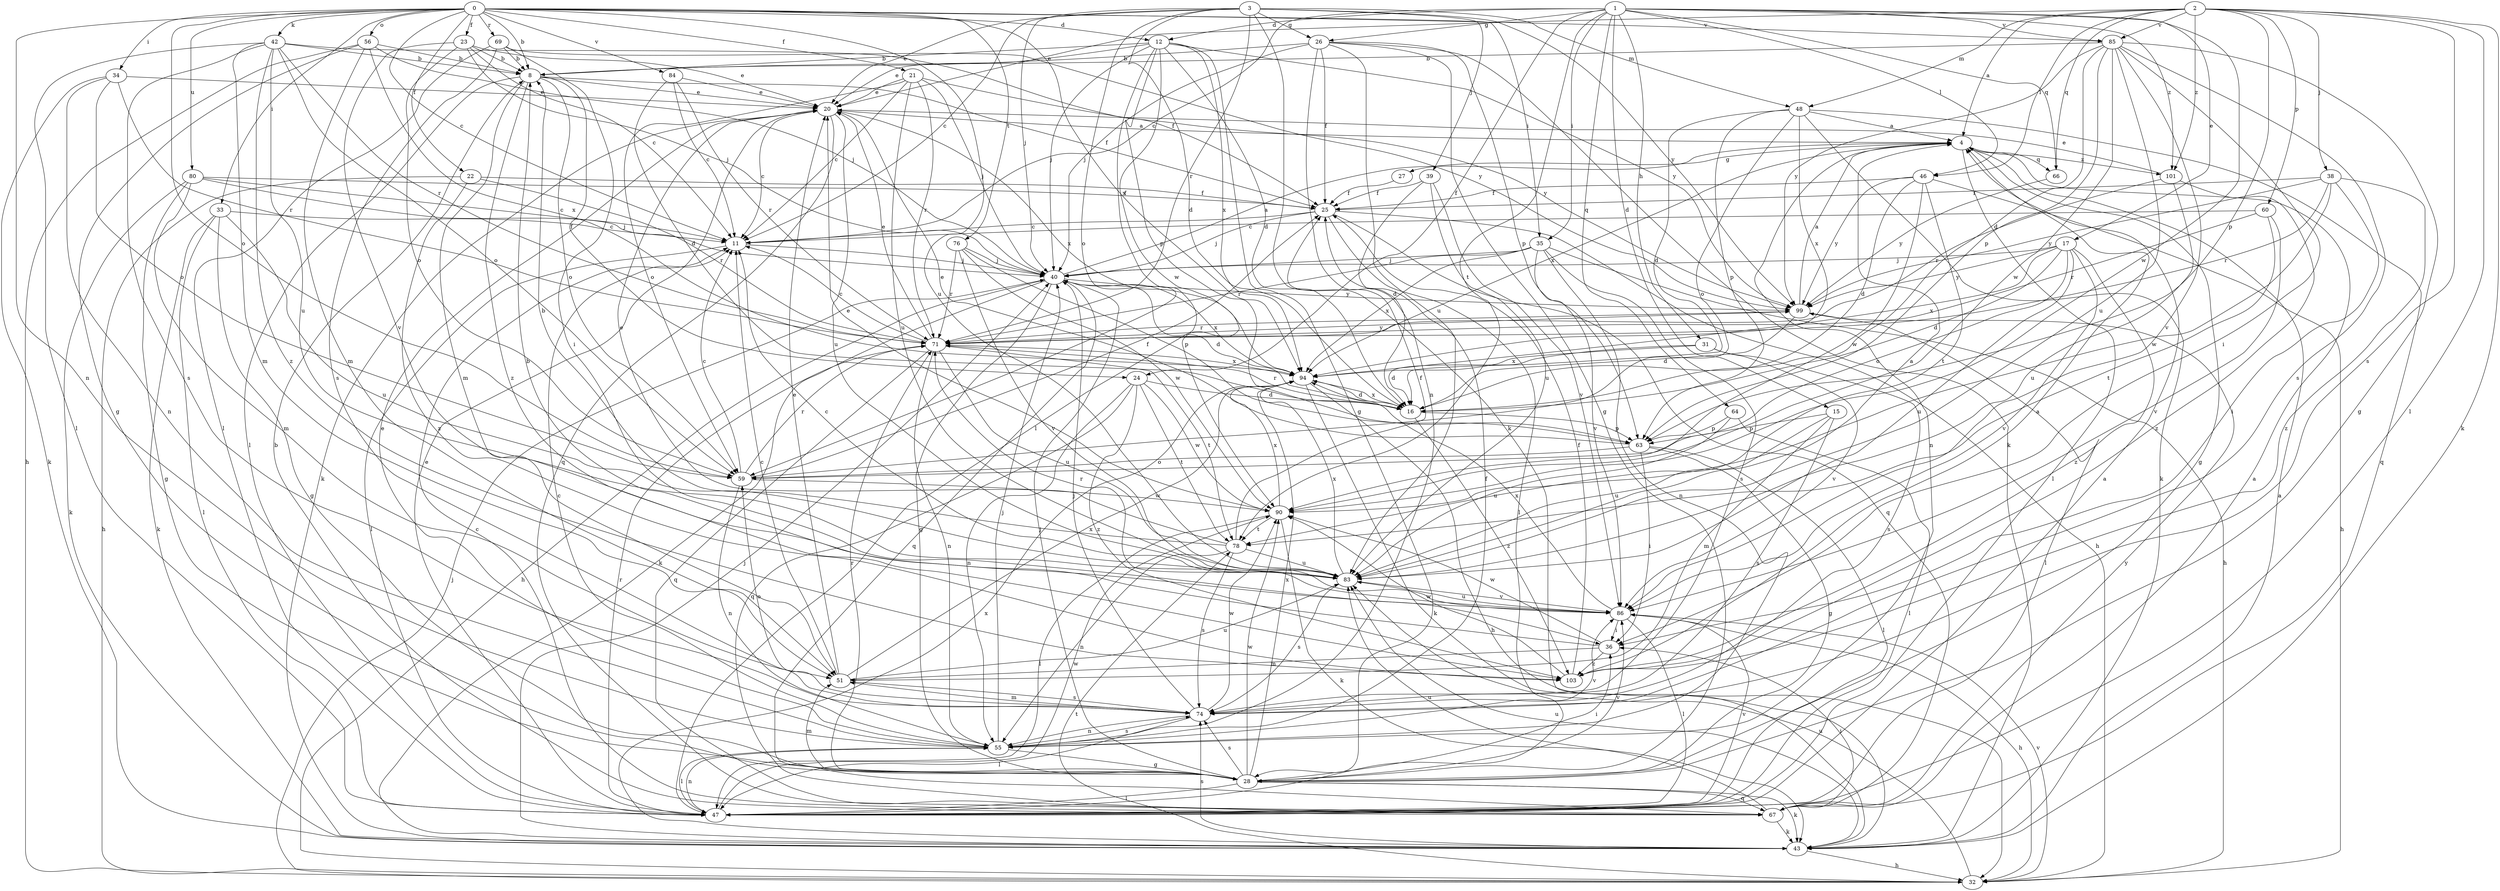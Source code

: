 strict digraph  {
0;
1;
2;
3;
4;
8;
11;
12;
15;
16;
17;
20;
21;
22;
23;
24;
25;
26;
27;
28;
31;
32;
33;
34;
35;
36;
38;
39;
40;
42;
43;
46;
47;
48;
51;
55;
56;
59;
60;
63;
64;
66;
67;
69;
71;
74;
76;
78;
80;
83;
84;
85;
86;
90;
94;
99;
101;
103;
0 -> 8  [label=b];
0 -> 11  [label=c];
0 -> 12  [label=d];
0 -> 21  [label=f];
0 -> 22  [label=f];
0 -> 23  [label=f];
0 -> 33  [label=i];
0 -> 34  [label=i];
0 -> 35  [label=i];
0 -> 42  [label=k];
0 -> 55  [label=n];
0 -> 56  [label=o];
0 -> 59  [label=o];
0 -> 69  [label=r];
0 -> 76  [label=t];
0 -> 80  [label=u];
0 -> 83  [label=u];
0 -> 84  [label=v];
0 -> 85  [label=v];
0 -> 94  [label=x];
1 -> 11  [label=c];
1 -> 12  [label=d];
1 -> 15  [label=d];
1 -> 17  [label=e];
1 -> 24  [label=f];
1 -> 26  [label=g];
1 -> 31  [label=h];
1 -> 35  [label=i];
1 -> 46  [label=l];
1 -> 64  [label=q];
1 -> 66  [label=q];
1 -> 78  [label=t];
1 -> 85  [label=v];
1 -> 90  [label=w];
1 -> 101  [label=z];
2 -> 4  [label=a];
2 -> 20  [label=e];
2 -> 38  [label=j];
2 -> 43  [label=k];
2 -> 46  [label=l];
2 -> 47  [label=l];
2 -> 48  [label=m];
2 -> 60  [label=p];
2 -> 63  [label=p];
2 -> 66  [label=q];
2 -> 74  [label=s];
2 -> 85  [label=v];
2 -> 101  [label=z];
3 -> 11  [label=c];
3 -> 16  [label=d];
3 -> 20  [label=e];
3 -> 26  [label=g];
3 -> 39  [label=j];
3 -> 40  [label=j];
3 -> 43  [label=k];
3 -> 48  [label=m];
3 -> 59  [label=o];
3 -> 71  [label=r];
3 -> 99  [label=y];
4 -> 27  [label=g];
4 -> 28  [label=g];
4 -> 47  [label=l];
4 -> 55  [label=n];
4 -> 66  [label=q];
4 -> 94  [label=x];
4 -> 101  [label=z];
8 -> 20  [label=e];
8 -> 24  [label=f];
8 -> 25  [label=f];
8 -> 47  [label=l];
8 -> 51  [label=m];
8 -> 59  [label=o];
8 -> 103  [label=z];
11 -> 40  [label=j];
11 -> 47  [label=l];
12 -> 8  [label=b];
12 -> 16  [label=d];
12 -> 20  [label=e];
12 -> 28  [label=g];
12 -> 40  [label=j];
12 -> 47  [label=l];
12 -> 63  [label=p];
12 -> 90  [label=w];
12 -> 94  [label=x];
12 -> 99  [label=y];
15 -> 51  [label=m];
15 -> 63  [label=p];
15 -> 74  [label=s];
15 -> 83  [label=u];
16 -> 63  [label=p];
16 -> 71  [label=r];
16 -> 94  [label=x];
16 -> 103  [label=z];
17 -> 16  [label=d];
17 -> 40  [label=j];
17 -> 59  [label=o];
17 -> 83  [label=u];
17 -> 86  [label=v];
17 -> 94  [label=x];
17 -> 99  [label=y];
17 -> 103  [label=z];
20 -> 4  [label=a];
20 -> 11  [label=c];
20 -> 43  [label=k];
20 -> 67  [label=q];
20 -> 83  [label=u];
20 -> 94  [label=x];
21 -> 11  [label=c];
21 -> 20  [label=e];
21 -> 40  [label=j];
21 -> 59  [label=o];
21 -> 71  [label=r];
21 -> 83  [label=u];
21 -> 99  [label=y];
22 -> 25  [label=f];
22 -> 32  [label=h];
22 -> 71  [label=r];
22 -> 103  [label=z];
23 -> 8  [label=b];
23 -> 11  [label=c];
23 -> 20  [label=e];
23 -> 40  [label=j];
23 -> 59  [label=o];
23 -> 86  [label=v];
24 -> 16  [label=d];
24 -> 55  [label=n];
24 -> 67  [label=q];
24 -> 78  [label=t];
24 -> 90  [label=w];
24 -> 103  [label=z];
25 -> 11  [label=c];
25 -> 32  [label=h];
25 -> 40  [label=j];
25 -> 47  [label=l];
25 -> 67  [label=q];
26 -> 8  [label=b];
26 -> 25  [label=f];
26 -> 28  [label=g];
26 -> 40  [label=j];
26 -> 43  [label=k];
26 -> 55  [label=n];
26 -> 63  [label=p];
26 -> 83  [label=u];
27 -> 25  [label=f];
28 -> 36  [label=i];
28 -> 40  [label=j];
28 -> 43  [label=k];
28 -> 47  [label=l];
28 -> 51  [label=m];
28 -> 67  [label=q];
28 -> 71  [label=r];
28 -> 74  [label=s];
28 -> 86  [label=v];
28 -> 90  [label=w];
28 -> 94  [label=x];
31 -> 16  [label=d];
31 -> 74  [label=s];
31 -> 86  [label=v];
31 -> 94  [label=x];
32 -> 40  [label=j];
32 -> 78  [label=t];
32 -> 83  [label=u];
32 -> 86  [label=v];
33 -> 11  [label=c];
33 -> 28  [label=g];
33 -> 43  [label=k];
33 -> 47  [label=l];
33 -> 83  [label=u];
34 -> 20  [label=e];
34 -> 43  [label=k];
34 -> 55  [label=n];
34 -> 59  [label=o];
34 -> 71  [label=r];
35 -> 32  [label=h];
35 -> 40  [label=j];
35 -> 55  [label=n];
35 -> 71  [label=r];
35 -> 74  [label=s];
35 -> 86  [label=v];
35 -> 94  [label=x];
36 -> 8  [label=b];
36 -> 51  [label=m];
36 -> 90  [label=w];
36 -> 103  [label=z];
38 -> 25  [label=f];
38 -> 36  [label=i];
38 -> 71  [label=r];
38 -> 90  [label=w];
38 -> 99  [label=y];
38 -> 103  [label=z];
39 -> 16  [label=d];
39 -> 25  [label=f];
39 -> 83  [label=u];
39 -> 86  [label=v];
40 -> 4  [label=a];
40 -> 16  [label=d];
40 -> 28  [label=g];
40 -> 32  [label=h];
40 -> 43  [label=k];
40 -> 67  [label=q];
40 -> 94  [label=x];
40 -> 99  [label=y];
42 -> 8  [label=b];
42 -> 25  [label=f];
42 -> 47  [label=l];
42 -> 51  [label=m];
42 -> 59  [label=o];
42 -> 71  [label=r];
42 -> 74  [label=s];
42 -> 83  [label=u];
42 -> 103  [label=z];
43 -> 4  [label=a];
43 -> 32  [label=h];
43 -> 40  [label=j];
43 -> 74  [label=s];
43 -> 83  [label=u];
43 -> 94  [label=x];
46 -> 16  [label=d];
46 -> 25  [label=f];
46 -> 32  [label=h];
46 -> 78  [label=t];
46 -> 90  [label=w];
46 -> 99  [label=y];
47 -> 4  [label=a];
47 -> 20  [label=e];
47 -> 55  [label=n];
47 -> 71  [label=r];
47 -> 86  [label=v];
47 -> 90  [label=w];
48 -> 4  [label=a];
48 -> 16  [label=d];
48 -> 43  [label=k];
48 -> 59  [label=o];
48 -> 63  [label=p];
48 -> 67  [label=q];
48 -> 94  [label=x];
51 -> 11  [label=c];
51 -> 20  [label=e];
51 -> 74  [label=s];
51 -> 83  [label=u];
51 -> 94  [label=x];
55 -> 11  [label=c];
55 -> 20  [label=e];
55 -> 25  [label=f];
55 -> 28  [label=g];
55 -> 40  [label=j];
55 -> 47  [label=l];
55 -> 74  [label=s];
55 -> 86  [label=v];
56 -> 8  [label=b];
56 -> 28  [label=g];
56 -> 32  [label=h];
56 -> 40  [label=j];
56 -> 51  [label=m];
56 -> 94  [label=x];
59 -> 11  [label=c];
59 -> 25  [label=f];
59 -> 55  [label=n];
59 -> 71  [label=r];
59 -> 90  [label=w];
60 -> 11  [label=c];
60 -> 71  [label=r];
60 -> 78  [label=t];
60 -> 86  [label=v];
63 -> 20  [label=e];
63 -> 28  [label=g];
63 -> 36  [label=i];
63 -> 47  [label=l];
63 -> 59  [label=o];
64 -> 47  [label=l];
64 -> 63  [label=p];
64 -> 83  [label=u];
66 -> 99  [label=y];
67 -> 4  [label=a];
67 -> 8  [label=b];
67 -> 11  [label=c];
67 -> 36  [label=i];
67 -> 43  [label=k];
67 -> 83  [label=u];
67 -> 99  [label=y];
69 -> 8  [label=b];
69 -> 36  [label=i];
69 -> 47  [label=l];
69 -> 74  [label=s];
69 -> 99  [label=y];
71 -> 11  [label=c];
71 -> 20  [label=e];
71 -> 55  [label=n];
71 -> 67  [label=q];
71 -> 78  [label=t];
71 -> 83  [label=u];
71 -> 94  [label=x];
71 -> 99  [label=y];
74 -> 40  [label=j];
74 -> 47  [label=l];
74 -> 51  [label=m];
74 -> 55  [label=n];
74 -> 59  [label=o];
74 -> 90  [label=w];
76 -> 40  [label=j];
76 -> 63  [label=p];
76 -> 71  [label=r];
76 -> 86  [label=v];
76 -> 90  [label=w];
78 -> 8  [label=b];
78 -> 20  [label=e];
78 -> 25  [label=f];
78 -> 55  [label=n];
78 -> 74  [label=s];
78 -> 83  [label=u];
80 -> 11  [label=c];
80 -> 25  [label=f];
80 -> 28  [label=g];
80 -> 40  [label=j];
80 -> 43  [label=k];
80 -> 51  [label=m];
83 -> 4  [label=a];
83 -> 11  [label=c];
83 -> 74  [label=s];
83 -> 86  [label=v];
83 -> 94  [label=x];
84 -> 11  [label=c];
84 -> 16  [label=d];
84 -> 20  [label=e];
84 -> 71  [label=r];
85 -> 8  [label=b];
85 -> 16  [label=d];
85 -> 28  [label=g];
85 -> 36  [label=i];
85 -> 63  [label=p];
85 -> 74  [label=s];
85 -> 83  [label=u];
85 -> 86  [label=v];
85 -> 90  [label=w];
85 -> 99  [label=y];
86 -> 32  [label=h];
86 -> 36  [label=i];
86 -> 47  [label=l];
86 -> 71  [label=r];
86 -> 83  [label=u];
86 -> 94  [label=x];
90 -> 20  [label=e];
90 -> 43  [label=k];
90 -> 47  [label=l];
90 -> 78  [label=t];
90 -> 94  [label=x];
94 -> 16  [label=d];
94 -> 32  [label=h];
94 -> 43  [label=k];
99 -> 4  [label=a];
99 -> 16  [label=d];
99 -> 47  [label=l];
99 -> 71  [label=r];
101 -> 20  [label=e];
101 -> 71  [label=r];
101 -> 83  [label=u];
101 -> 103  [label=z];
103 -> 4  [label=a];
103 -> 25  [label=f];
103 -> 90  [label=w];
}
